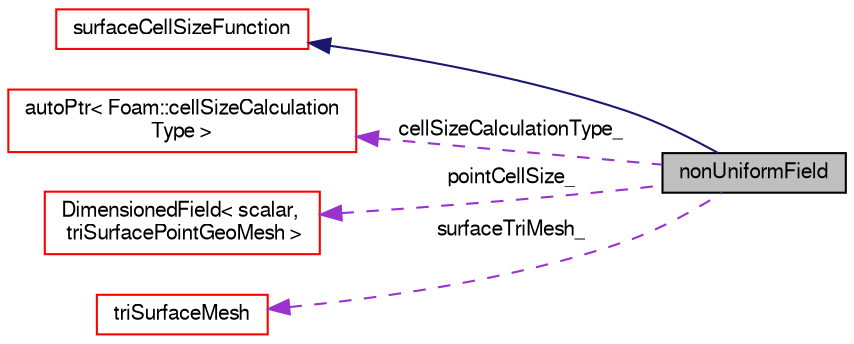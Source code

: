 digraph "nonUniformField"
{
  bgcolor="transparent";
  edge [fontname="FreeSans",fontsize="10",labelfontname="FreeSans",labelfontsize="10"];
  node [fontname="FreeSans",fontsize="10",shape=record];
  rankdir="LR";
  Node15 [label="nonUniformField",height=0.2,width=0.4,color="black", fillcolor="grey75", style="filled", fontcolor="black"];
  Node16 -> Node15 [dir="back",color="midnightblue",fontsize="10",style="solid",fontname="FreeSans"];
  Node16 [label="surfaceCellSizeFunction",height=0.2,width=0.4,color="red",URL="$a31442.html",tooltip="Abstract base class for specifying target cell sizes. "];
  Node38 -> Node15 [dir="back",color="darkorchid3",fontsize="10",style="dashed",label=" cellSizeCalculationType_" ,fontname="FreeSans"];
  Node38 [label="autoPtr\< Foam::cellSizeCalculation\lType \>",height=0.2,width=0.4,color="red",URL="$a25958.html"];
  Node40 -> Node15 [dir="back",color="darkorchid3",fontsize="10",style="dashed",label=" pointCellSize_" ,fontname="FreeSans"];
  Node40 [label="DimensionedField\< scalar,\l triSurfacePointGeoMesh \>",height=0.2,width=0.4,color="red",URL="$a26390.html"];
  Node53 -> Node15 [dir="back",color="darkorchid3",fontsize="10",style="dashed",label=" surfaceTriMesh_" ,fontname="FreeSans"];
  Node53 [label="triSurfaceMesh",height=0.2,width=0.4,color="red",URL="$a25258.html",tooltip="IOoject and searching on triSurface. "];
}

